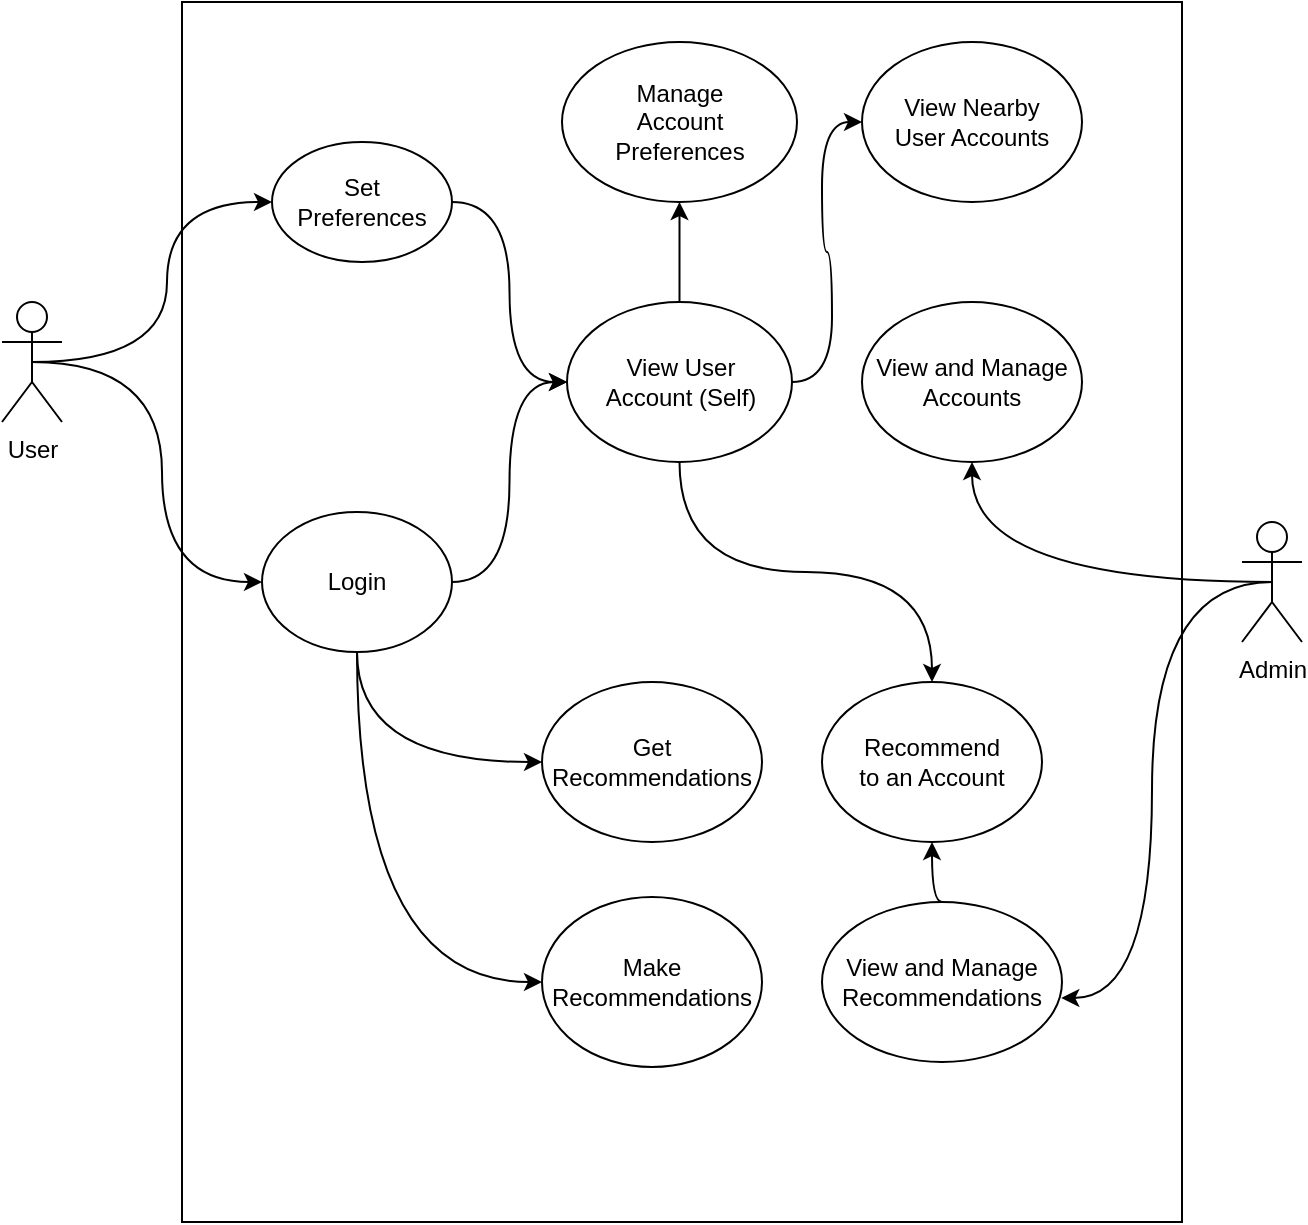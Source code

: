<mxfile version="14.4.3" type="github">
  <diagram id="lyBLcEAoJddNBt-HmPqM" name="Page-1">
    <mxGraphModel dx="1116" dy="681" grid="1" gridSize="10" guides="1" tooltips="1" connect="1" arrows="1" fold="1" page="1" pageScale="1" pageWidth="850" pageHeight="1100" background="#ffffff" math="0" shadow="0">
      <root>
        <mxCell id="0" />
        <mxCell id="1" parent="0" />
        <mxCell id="djk4c1LW3NYNnyElirIL-1" value="" style="rounded=0;whiteSpace=wrap;html=1;" parent="1" vertex="1">
          <mxGeometry x="190" y="20" width="500" height="610" as="geometry" />
        </mxCell>
        <mxCell id="djk4c1LW3NYNnyElirIL-10" style="edgeStyle=orthogonalEdgeStyle;orthogonalLoop=1;jettySize=auto;html=1;exitX=0.5;exitY=0.5;exitDx=0;exitDy=0;exitPerimeter=0;entryX=0;entryY=0.5;entryDx=0;entryDy=0;curved=1;" parent="1" source="djk4c1LW3NYNnyElirIL-2" target="djk4c1LW3NYNnyElirIL-7" edge="1">
          <mxGeometry relative="1" as="geometry" />
        </mxCell>
        <mxCell id="djk4c1LW3NYNnyElirIL-13" style="edgeStyle=orthogonalEdgeStyle;orthogonalLoop=1;jettySize=auto;html=1;exitX=0.5;exitY=0.5;exitDx=0;exitDy=0;exitPerimeter=0;entryX=0;entryY=0.5;entryDx=0;entryDy=0;curved=1;" parent="1" source="djk4c1LW3NYNnyElirIL-2" target="djk4c1LW3NYNnyElirIL-3" edge="1">
          <mxGeometry relative="1" as="geometry" />
        </mxCell>
        <mxCell id="djk4c1LW3NYNnyElirIL-2" value="User" style="shape=umlActor;verticalLabelPosition=bottom;verticalAlign=top;html=1;outlineConnect=0;" parent="1" vertex="1">
          <mxGeometry x="100" y="170" width="30" height="60" as="geometry" />
        </mxCell>
        <mxCell id="djk4c1LW3NYNnyElirIL-6" style="edgeStyle=orthogonalEdgeStyle;orthogonalLoop=1;jettySize=auto;html=1;exitX=1;exitY=0.5;exitDx=0;exitDy=0;entryX=0;entryY=0.5;entryDx=0;entryDy=0;curved=1;" parent="1" source="djk4c1LW3NYNnyElirIL-3" target="djk4c1LW3NYNnyElirIL-5" edge="1">
          <mxGeometry relative="1" as="geometry" />
        </mxCell>
        <mxCell id="djk4c1LW3NYNnyElirIL-3" value="Set &lt;br&gt;Preferences" style="ellipse;whiteSpace=wrap;html=1;" parent="1" vertex="1">
          <mxGeometry x="235" y="90" width="90" height="60" as="geometry" />
        </mxCell>
        <mxCell id="uK3vHkvaRRk1puP21zzv-30" style="edgeStyle=orthogonalEdgeStyle;curved=1;sketch=0;jumpStyle=none;orthogonalLoop=1;jettySize=auto;html=1;exitX=0.5;exitY=0;exitDx=0;exitDy=0;entryX=0.5;entryY=1;entryDx=0;entryDy=0;shadow=0;endSize=6;strokeColor=#000000;strokeWidth=1;" edge="1" parent="1" source="djk4c1LW3NYNnyElirIL-5" target="djk4c1LW3NYNnyElirIL-14">
          <mxGeometry relative="1" as="geometry" />
        </mxCell>
        <mxCell id="uK3vHkvaRRk1puP21zzv-37" style="edgeStyle=orthogonalEdgeStyle;curved=1;sketch=0;jumpStyle=none;orthogonalLoop=1;jettySize=auto;html=1;exitX=1;exitY=0.5;exitDx=0;exitDy=0;entryX=0;entryY=0.5;entryDx=0;entryDy=0;shadow=0;endSize=6;strokeColor=#000000;strokeWidth=1;" edge="1" parent="1" source="djk4c1LW3NYNnyElirIL-5" target="djk4c1LW3NYNnyElirIL-8">
          <mxGeometry relative="1" as="geometry" />
        </mxCell>
        <mxCell id="uK3vHkvaRRk1puP21zzv-39" style="edgeStyle=orthogonalEdgeStyle;curved=1;sketch=0;jumpStyle=none;orthogonalLoop=1;jettySize=auto;html=1;exitX=0.5;exitY=1;exitDx=0;exitDy=0;shadow=0;endSize=6;strokeColor=#000000;strokeWidth=1;" edge="1" parent="1" source="djk4c1LW3NYNnyElirIL-5" target="uK3vHkvaRRk1puP21zzv-20">
          <mxGeometry relative="1" as="geometry" />
        </mxCell>
        <mxCell id="djk4c1LW3NYNnyElirIL-5" value="View User&lt;br&gt;Account (Self)" style="ellipse;whiteSpace=wrap;html=1;" parent="1" vertex="1">
          <mxGeometry x="382.5" y="170" width="112.5" height="80" as="geometry" />
        </mxCell>
        <mxCell id="djk4c1LW3NYNnyElirIL-12" style="edgeStyle=orthogonalEdgeStyle;orthogonalLoop=1;jettySize=auto;html=1;exitX=1;exitY=0.5;exitDx=0;exitDy=0;entryX=0;entryY=0.5;entryDx=0;entryDy=0;curved=1;" parent="1" source="djk4c1LW3NYNnyElirIL-7" target="djk4c1LW3NYNnyElirIL-5" edge="1">
          <mxGeometry relative="1" as="geometry" />
        </mxCell>
        <mxCell id="uK3vHkvaRRk1puP21zzv-44" style="edgeStyle=orthogonalEdgeStyle;curved=1;sketch=0;jumpStyle=none;orthogonalLoop=1;jettySize=auto;html=1;exitX=0.5;exitY=1;exitDx=0;exitDy=0;entryX=0;entryY=0.5;entryDx=0;entryDy=0;shadow=0;endSize=6;strokeColor=#000000;strokeWidth=1;" edge="1" parent="1" source="djk4c1LW3NYNnyElirIL-7" target="uK3vHkvaRRk1puP21zzv-6">
          <mxGeometry relative="1" as="geometry" />
        </mxCell>
        <mxCell id="uK3vHkvaRRk1puP21zzv-45" style="edgeStyle=orthogonalEdgeStyle;curved=1;sketch=0;jumpStyle=none;orthogonalLoop=1;jettySize=auto;html=1;exitX=0.5;exitY=1;exitDx=0;exitDy=0;entryX=0;entryY=0.5;entryDx=0;entryDy=0;shadow=0;endSize=6;strokeColor=#000000;strokeWidth=1;" edge="1" parent="1" source="djk4c1LW3NYNnyElirIL-7" target="uK3vHkvaRRk1puP21zzv-43">
          <mxGeometry relative="1" as="geometry" />
        </mxCell>
        <mxCell id="djk4c1LW3NYNnyElirIL-7" value="Login" style="ellipse;whiteSpace=wrap;html=1;" parent="1" vertex="1">
          <mxGeometry x="230" y="275" width="95" height="70" as="geometry" />
        </mxCell>
        <mxCell id="djk4c1LW3NYNnyElirIL-8" value="View Nearby &lt;br&gt;User Accounts" style="ellipse;whiteSpace=wrap;html=1;" parent="1" vertex="1">
          <mxGeometry x="530" y="40" width="110" height="80" as="geometry" />
        </mxCell>
        <mxCell id="djk4c1LW3NYNnyElirIL-14" value="Manage &lt;br&gt;Account &lt;br&gt;Preferences" style="ellipse;whiteSpace=wrap;html=1;" parent="1" vertex="1">
          <mxGeometry x="380" y="40" width="117.5" height="80" as="geometry" />
        </mxCell>
        <mxCell id="uK3vHkvaRRk1puP21zzv-11" style="edgeStyle=orthogonalEdgeStyle;curved=1;sketch=0;jumpStyle=none;orthogonalLoop=1;jettySize=auto;html=1;exitX=0.5;exitY=0.5;exitDx=0;exitDy=0;exitPerimeter=0;entryX=0.997;entryY=0.6;entryDx=0;entryDy=0;entryPerimeter=0;shadow=0;endSize=6;strokeColor=#000000;strokeWidth=1;" edge="1" parent="1" source="uK3vHkvaRRk1puP21zzv-5" target="uK3vHkvaRRk1puP21zzv-7">
          <mxGeometry relative="1" as="geometry" />
        </mxCell>
        <mxCell id="uK3vHkvaRRk1puP21zzv-24" style="edgeStyle=orthogonalEdgeStyle;curved=1;sketch=0;jumpStyle=none;orthogonalLoop=1;jettySize=auto;html=1;exitX=0.5;exitY=0.5;exitDx=0;exitDy=0;exitPerimeter=0;shadow=0;endSize=6;strokeColor=#000000;strokeWidth=1;" edge="1" parent="1" source="uK3vHkvaRRk1puP21zzv-5" target="uK3vHkvaRRk1puP21zzv-23">
          <mxGeometry relative="1" as="geometry" />
        </mxCell>
        <mxCell id="uK3vHkvaRRk1puP21zzv-5" value="Admin" style="shape=umlActor;verticalLabelPosition=bottom;verticalAlign=top;html=1;outlineConnect=0;" vertex="1" parent="1">
          <mxGeometry x="720" y="280" width="30" height="60" as="geometry" />
        </mxCell>
        <mxCell id="uK3vHkvaRRk1puP21zzv-6" value="Make Recommendations" style="ellipse;whiteSpace=wrap;html=1;" vertex="1" parent="1">
          <mxGeometry x="370" y="467.5" width="110" height="85" as="geometry" />
        </mxCell>
        <mxCell id="uK3vHkvaRRk1puP21zzv-42" style="edgeStyle=orthogonalEdgeStyle;curved=1;sketch=0;jumpStyle=none;orthogonalLoop=1;jettySize=auto;html=1;exitX=0.5;exitY=0;exitDx=0;exitDy=0;entryX=0.5;entryY=1;entryDx=0;entryDy=0;shadow=0;endSize=6;strokeColor=#000000;strokeWidth=1;" edge="1" parent="1" source="uK3vHkvaRRk1puP21zzv-7" target="uK3vHkvaRRk1puP21zzv-20">
          <mxGeometry relative="1" as="geometry" />
        </mxCell>
        <mxCell id="uK3vHkvaRRk1puP21zzv-7" value="View and Manage Recommendations" style="ellipse;whiteSpace=wrap;html=1;" vertex="1" parent="1">
          <mxGeometry x="510" y="470" width="120" height="80" as="geometry" />
        </mxCell>
        <mxCell id="uK3vHkvaRRk1puP21zzv-20" value="Recommend &lt;br&gt;to an Account" style="ellipse;whiteSpace=wrap;html=1;" vertex="1" parent="1">
          <mxGeometry x="510" y="360" width="110" height="80" as="geometry" />
        </mxCell>
        <mxCell id="uK3vHkvaRRk1puP21zzv-23" value="View and Manage Accounts" style="ellipse;whiteSpace=wrap;html=1;" vertex="1" parent="1">
          <mxGeometry x="530" y="170" width="110" height="80" as="geometry" />
        </mxCell>
        <mxCell id="uK3vHkvaRRk1puP21zzv-40" style="edgeStyle=orthogonalEdgeStyle;curved=1;sketch=0;jumpStyle=none;orthogonalLoop=1;jettySize=auto;html=1;exitX=0.5;exitY=1;exitDx=0;exitDy=0;shadow=0;endSize=6;strokeColor=#000000;strokeWidth=1;" edge="1" parent="1" source="uK3vHkvaRRk1puP21zzv-20" target="uK3vHkvaRRk1puP21zzv-20">
          <mxGeometry relative="1" as="geometry" />
        </mxCell>
        <mxCell id="uK3vHkvaRRk1puP21zzv-43" value="Get Recommendations" style="ellipse;whiteSpace=wrap;html=1;" vertex="1" parent="1">
          <mxGeometry x="370" y="360" width="110" height="80" as="geometry" />
        </mxCell>
      </root>
    </mxGraphModel>
  </diagram>
</mxfile>
